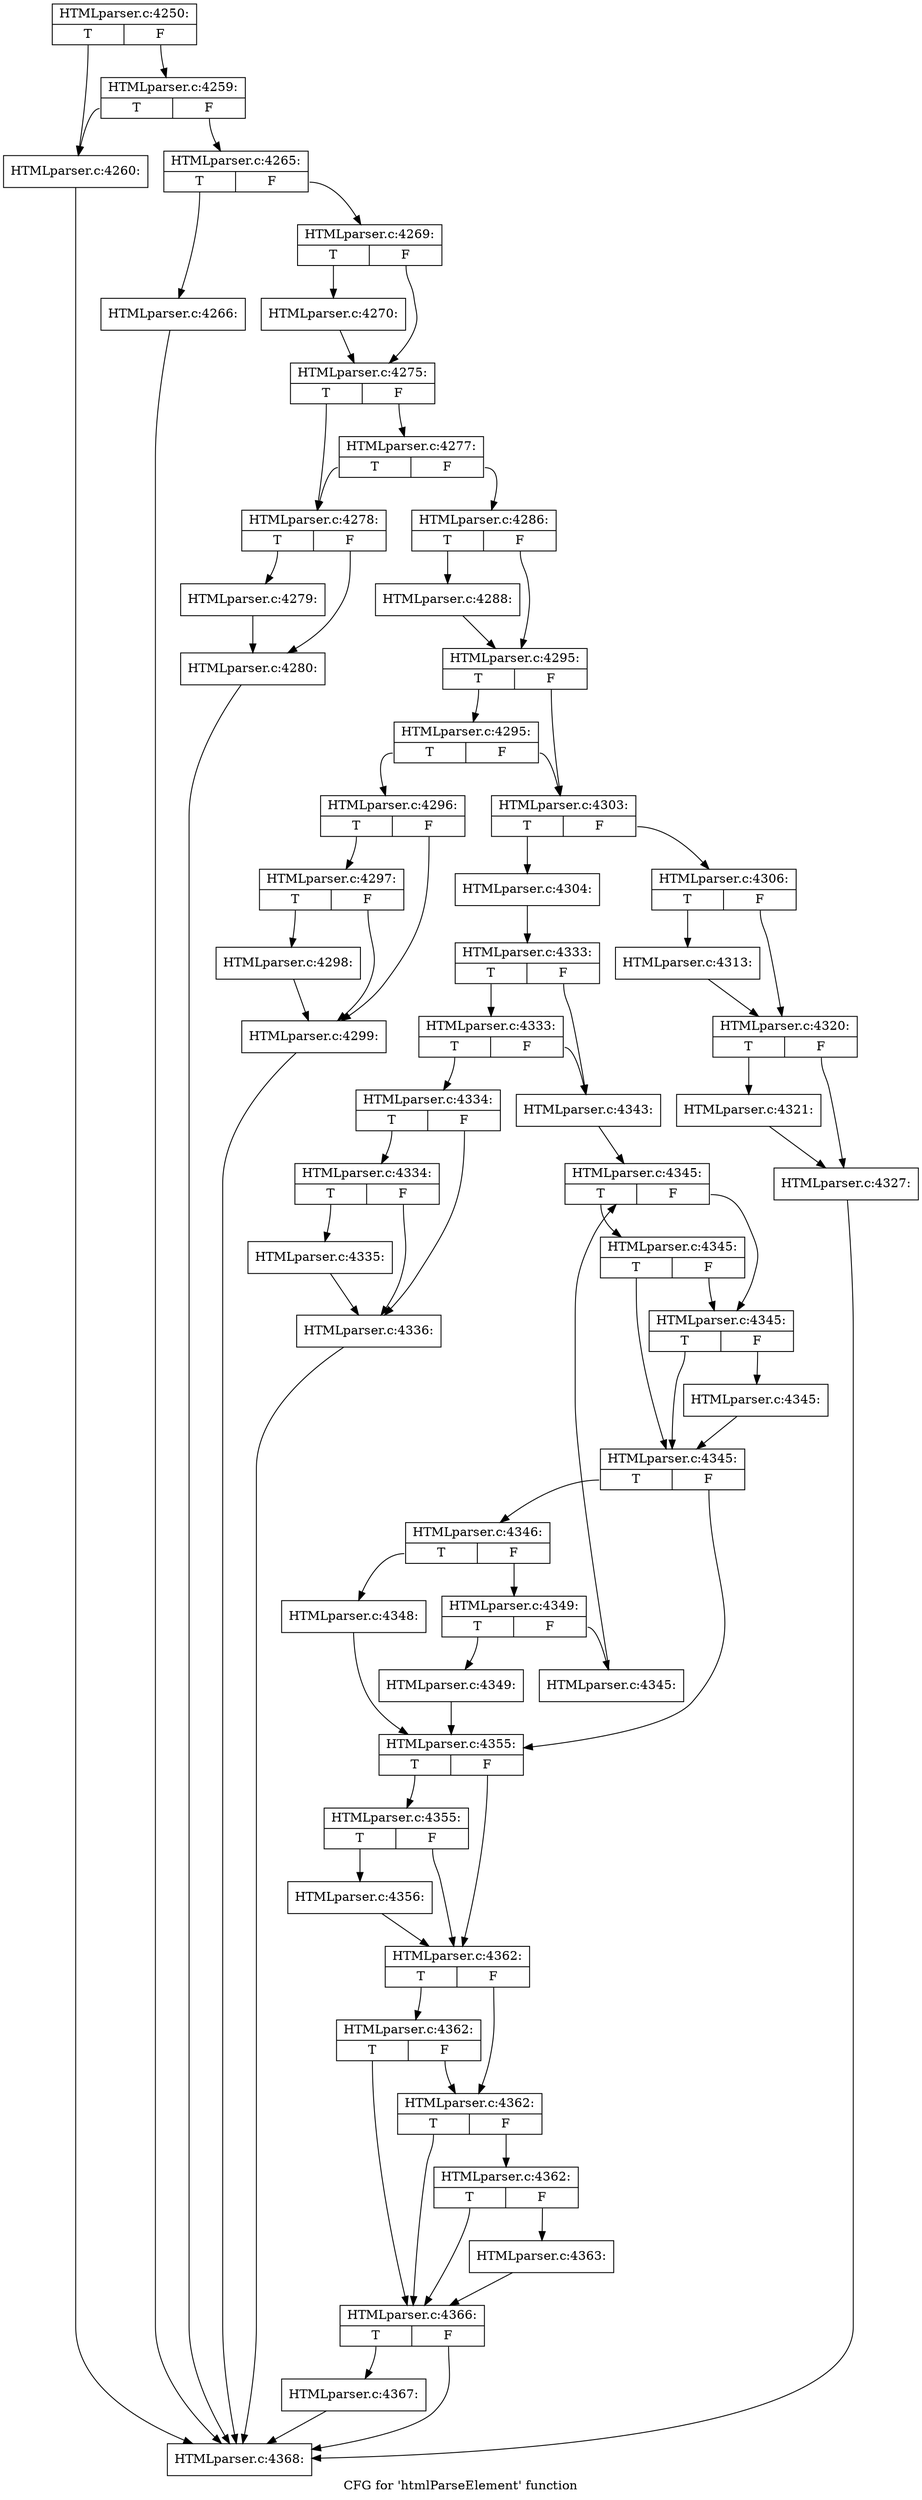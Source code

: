 digraph "CFG for 'htmlParseElement' function" {
	label="CFG for 'htmlParseElement' function";

	Node0x3a96c30 [shape=record,label="{HTMLparser.c:4250:|{<s0>T|<s1>F}}"];
	Node0x3a96c30:s0 -> Node0x3a6e040;
	Node0x3a96c30:s1 -> Node0x3a6e0e0;
	Node0x3a6e0e0 [shape=record,label="{HTMLparser.c:4259:|{<s0>T|<s1>F}}"];
	Node0x3a6e0e0:s0 -> Node0x3a6e040;
	Node0x3a6e0e0:s1 -> Node0x3a6e090;
	Node0x3a6e040 [shape=record,label="{HTMLparser.c:4260:}"];
	Node0x3a6e040 -> Node0x3ca3da0;
	Node0x3a6e090 [shape=record,label="{HTMLparser.c:4265:|{<s0>T|<s1>F}}"];
	Node0x3a6e090:s0 -> Node0x3ad3960;
	Node0x3a6e090:s1 -> Node0x3c91480;
	Node0x3ad3960 [shape=record,label="{HTMLparser.c:4266:}"];
	Node0x3ad3960 -> Node0x3ca3da0;
	Node0x3c91480 [shape=record,label="{HTMLparser.c:4269:|{<s0>T|<s1>F}}"];
	Node0x3c91480:s0 -> Node0x3c919a0;
	Node0x3c91480:s1 -> Node0x3c919f0;
	Node0x3c919a0 [shape=record,label="{HTMLparser.c:4270:}"];
	Node0x3c919a0 -> Node0x3c919f0;
	Node0x3c919f0 [shape=record,label="{HTMLparser.c:4275:|{<s0>T|<s1>F}}"];
	Node0x3c919f0:s0 -> Node0x3c93ba0;
	Node0x3c919f0:s1 -> Node0x3c94180;
	Node0x3c94180 [shape=record,label="{HTMLparser.c:4277:|{<s0>T|<s1>F}}"];
	Node0x3c94180:s0 -> Node0x3c93ba0;
	Node0x3c94180:s1 -> Node0x3c93ed0;
	Node0x3c93ba0 [shape=record,label="{HTMLparser.c:4278:|{<s0>T|<s1>F}}"];
	Node0x3c93ba0:s0 -> Node0x3c94510;
	Node0x3c93ba0:s1 -> Node0x3c94560;
	Node0x3c94510 [shape=record,label="{HTMLparser.c:4279:}"];
	Node0x3c94510 -> Node0x3c94560;
	Node0x3c94560 [shape=record,label="{HTMLparser.c:4280:}"];
	Node0x3c94560 -> Node0x3ca3da0;
	Node0x3c93ed0 [shape=record,label="{HTMLparser.c:4286:|{<s0>T|<s1>F}}"];
	Node0x3c93ed0:s0 -> Node0x3c94fa0;
	Node0x3c93ed0:s1 -> Node0x3c94ff0;
	Node0x3c94fa0 [shape=record,label="{HTMLparser.c:4288:}"];
	Node0x3c94fa0 -> Node0x3c94ff0;
	Node0x3c94ff0 [shape=record,label="{HTMLparser.c:4295:|{<s0>T|<s1>F}}"];
	Node0x3c94ff0:s0 -> Node0x3c95920;
	Node0x3c94ff0:s1 -> Node0x3c958d0;
	Node0x3c95920 [shape=record,label="{HTMLparser.c:4295:|{<s0>T|<s1>F}}"];
	Node0x3c95920:s0 -> Node0x3c95880;
	Node0x3c95920:s1 -> Node0x3c958d0;
	Node0x3c95880 [shape=record,label="{HTMLparser.c:4296:|{<s0>T|<s1>F}}"];
	Node0x3c95880:s0 -> Node0x3c96e40;
	Node0x3c95880:s1 -> Node0x3c96df0;
	Node0x3c96e40 [shape=record,label="{HTMLparser.c:4297:|{<s0>T|<s1>F}}"];
	Node0x3c96e40:s0 -> Node0x3c96da0;
	Node0x3c96e40:s1 -> Node0x3c96df0;
	Node0x3c96da0 [shape=record,label="{HTMLparser.c:4298:}"];
	Node0x3c96da0 -> Node0x3c96df0;
	Node0x3c96df0 [shape=record,label="{HTMLparser.c:4299:}"];
	Node0x3c96df0 -> Node0x3ca3da0;
	Node0x3c958d0 [shape=record,label="{HTMLparser.c:4303:|{<s0>T|<s1>F}}"];
	Node0x3c958d0:s0 -> Node0x3c98290;
	Node0x3c958d0:s1 -> Node0x3c98670;
	Node0x3c98290 [shape=record,label="{HTMLparser.c:4304:}"];
	Node0x3c98290 -> Node0x3c985c0;
	Node0x3c98670 [shape=record,label="{HTMLparser.c:4306:|{<s0>T|<s1>F}}"];
	Node0x3c98670:s0 -> Node0x3c99010;
	Node0x3c98670:s1 -> Node0x3c99060;
	Node0x3c99010 [shape=record,label="{HTMLparser.c:4313:}"];
	Node0x3c99010 -> Node0x3c99060;
	Node0x3c99060 [shape=record,label="{HTMLparser.c:4320:|{<s0>T|<s1>F}}"];
	Node0x3c99060:s0 -> Node0x3c99990;
	Node0x3c99060:s1 -> Node0x3c99cc0;
	Node0x3c99990 [shape=record,label="{HTMLparser.c:4321:}"];
	Node0x3c99990 -> Node0x3c99cc0;
	Node0x3c99cc0 [shape=record,label="{HTMLparser.c:4327:}"];
	Node0x3c99cc0 -> Node0x3ca3da0;
	Node0x3c985c0 [shape=record,label="{HTMLparser.c:4333:|{<s0>T|<s1>F}}"];
	Node0x3c985c0:s0 -> Node0x3c9bc60;
	Node0x3c985c0:s1 -> Node0x3c9bb50;
	Node0x3c9bc60 [shape=record,label="{HTMLparser.c:4333:|{<s0>T|<s1>F}}"];
	Node0x3c9bc60:s0 -> Node0x3c9b8e0;
	Node0x3c9bc60:s1 -> Node0x3c9bb50;
	Node0x3c9b8e0 [shape=record,label="{HTMLparser.c:4334:|{<s0>T|<s1>F}}"];
	Node0x3c9b8e0:s0 -> Node0x3c9c250;
	Node0x3c9b8e0:s1 -> Node0x3c9c200;
	Node0x3c9c250 [shape=record,label="{HTMLparser.c:4334:|{<s0>T|<s1>F}}"];
	Node0x3c9c250:s0 -> Node0x3c9c1b0;
	Node0x3c9c250:s1 -> Node0x3c9c200;
	Node0x3c9c1b0 [shape=record,label="{HTMLparser.c:4335:}"];
	Node0x3c9c1b0 -> Node0x3c9c200;
	Node0x3c9c200 [shape=record,label="{HTMLparser.c:4336:}"];
	Node0x3c9c200 -> Node0x3ca3da0;
	Node0x3c9bb50 [shape=record,label="{HTMLparser.c:4343:}"];
	Node0x3c9bb50 -> Node0x3c9d8e0;
	Node0x3c9d8e0 [shape=record,label="{HTMLparser.c:4345:|{<s0>T|<s1>F}}"];
	Node0x3c9d8e0:s0 -> Node0x3c9e1f0;
	Node0x3c9d8e0:s1 -> Node0x3c9e1a0;
	Node0x3c9e1f0 [shape=record,label="{HTMLparser.c:4345:|{<s0>T|<s1>F}}"];
	Node0x3c9e1f0:s0 -> Node0x3c9e100;
	Node0x3c9e1f0:s1 -> Node0x3c9e1a0;
	Node0x3c9e1a0 [shape=record,label="{HTMLparser.c:4345:|{<s0>T|<s1>F}}"];
	Node0x3c9e1a0:s0 -> Node0x3c9e100;
	Node0x3c9e1a0:s1 -> Node0x3c9e150;
	Node0x3c9e150 [shape=record,label="{HTMLparser.c:4345:}"];
	Node0x3c9e150 -> Node0x3c9e100;
	Node0x3c9e100 [shape=record,label="{HTMLparser.c:4345:|{<s0>T|<s1>F}}"];
	Node0x3c9e100:s0 -> Node0x3c9ee30;
	Node0x3c9e100:s1 -> Node0x3c9e0b0;
	Node0x3c9ee30 [shape=record,label="{HTMLparser.c:4346:|{<s0>T|<s1>F}}"];
	Node0x3c9ee30:s0 -> Node0x3c9f960;
	Node0x3c9ee30:s1 -> Node0x3c9fc70;
	Node0x3c9f960 [shape=record,label="{HTMLparser.c:4348:}"];
	Node0x3c9f960 -> Node0x3c9e0b0;
	Node0x3c9fc70 [shape=record,label="{HTMLparser.c:4349:|{<s0>T|<s1>F}}"];
	Node0x3c9fc70:s0 -> Node0x3ca00f0;
	Node0x3c9fc70:s1 -> Node0x3ca0140;
	Node0x3ca00f0 [shape=record,label="{HTMLparser.c:4349:}"];
	Node0x3ca00f0 -> Node0x3c9e0b0;
	Node0x3ca0140 [shape=record,label="{HTMLparser.c:4345:}"];
	Node0x3ca0140 -> Node0x3c9d8e0;
	Node0x3c9e0b0 [shape=record,label="{HTMLparser.c:4355:|{<s0>T|<s1>F}}"];
	Node0x3c9e0b0:s0 -> Node0x3ca0650;
	Node0x3c9e0b0:s1 -> Node0x3ca0600;
	Node0x3ca0650 [shape=record,label="{HTMLparser.c:4355:|{<s0>T|<s1>F}}"];
	Node0x3ca0650:s0 -> Node0x3ca05b0;
	Node0x3ca0650:s1 -> Node0x3ca0600;
	Node0x3ca05b0 [shape=record,label="{HTMLparser.c:4356:}"];
	Node0x3ca05b0 -> Node0x3ca0600;
	Node0x3ca0600 [shape=record,label="{HTMLparser.c:4362:|{<s0>T|<s1>F}}"];
	Node0x3ca0600:s0 -> Node0x3ca2530;
	Node0x3ca0600:s1 -> Node0x3ca24e0;
	Node0x3ca2530 [shape=record,label="{HTMLparser.c:4362:|{<s0>T|<s1>F}}"];
	Node0x3ca2530:s0 -> Node0x3ca2410;
	Node0x3ca2530:s1 -> Node0x3ca24e0;
	Node0x3ca24e0 [shape=record,label="{HTMLparser.c:4362:|{<s0>T|<s1>F}}"];
	Node0x3ca24e0:s0 -> Node0x3ca2410;
	Node0x3ca24e0:s1 -> Node0x3ca2460;
	Node0x3ca2460 [shape=record,label="{HTMLparser.c:4362:|{<s0>T|<s1>F}}"];
	Node0x3ca2460:s0 -> Node0x3ca2410;
	Node0x3ca2460:s1 -> Node0x3ca23c0;
	Node0x3ca23c0 [shape=record,label="{HTMLparser.c:4363:}"];
	Node0x3ca23c0 -> Node0x3ca2410;
	Node0x3ca2410 [shape=record,label="{HTMLparser.c:4366:|{<s0>T|<s1>F}}"];
	Node0x3ca2410:s0 -> Node0x3ca3a90;
	Node0x3ca2410:s1 -> Node0x3ca3da0;
	Node0x3ca3a90 [shape=record,label="{HTMLparser.c:4367:}"];
	Node0x3ca3a90 -> Node0x3ca3da0;
	Node0x3ca3da0 [shape=record,label="{HTMLparser.c:4368:}"];
}
